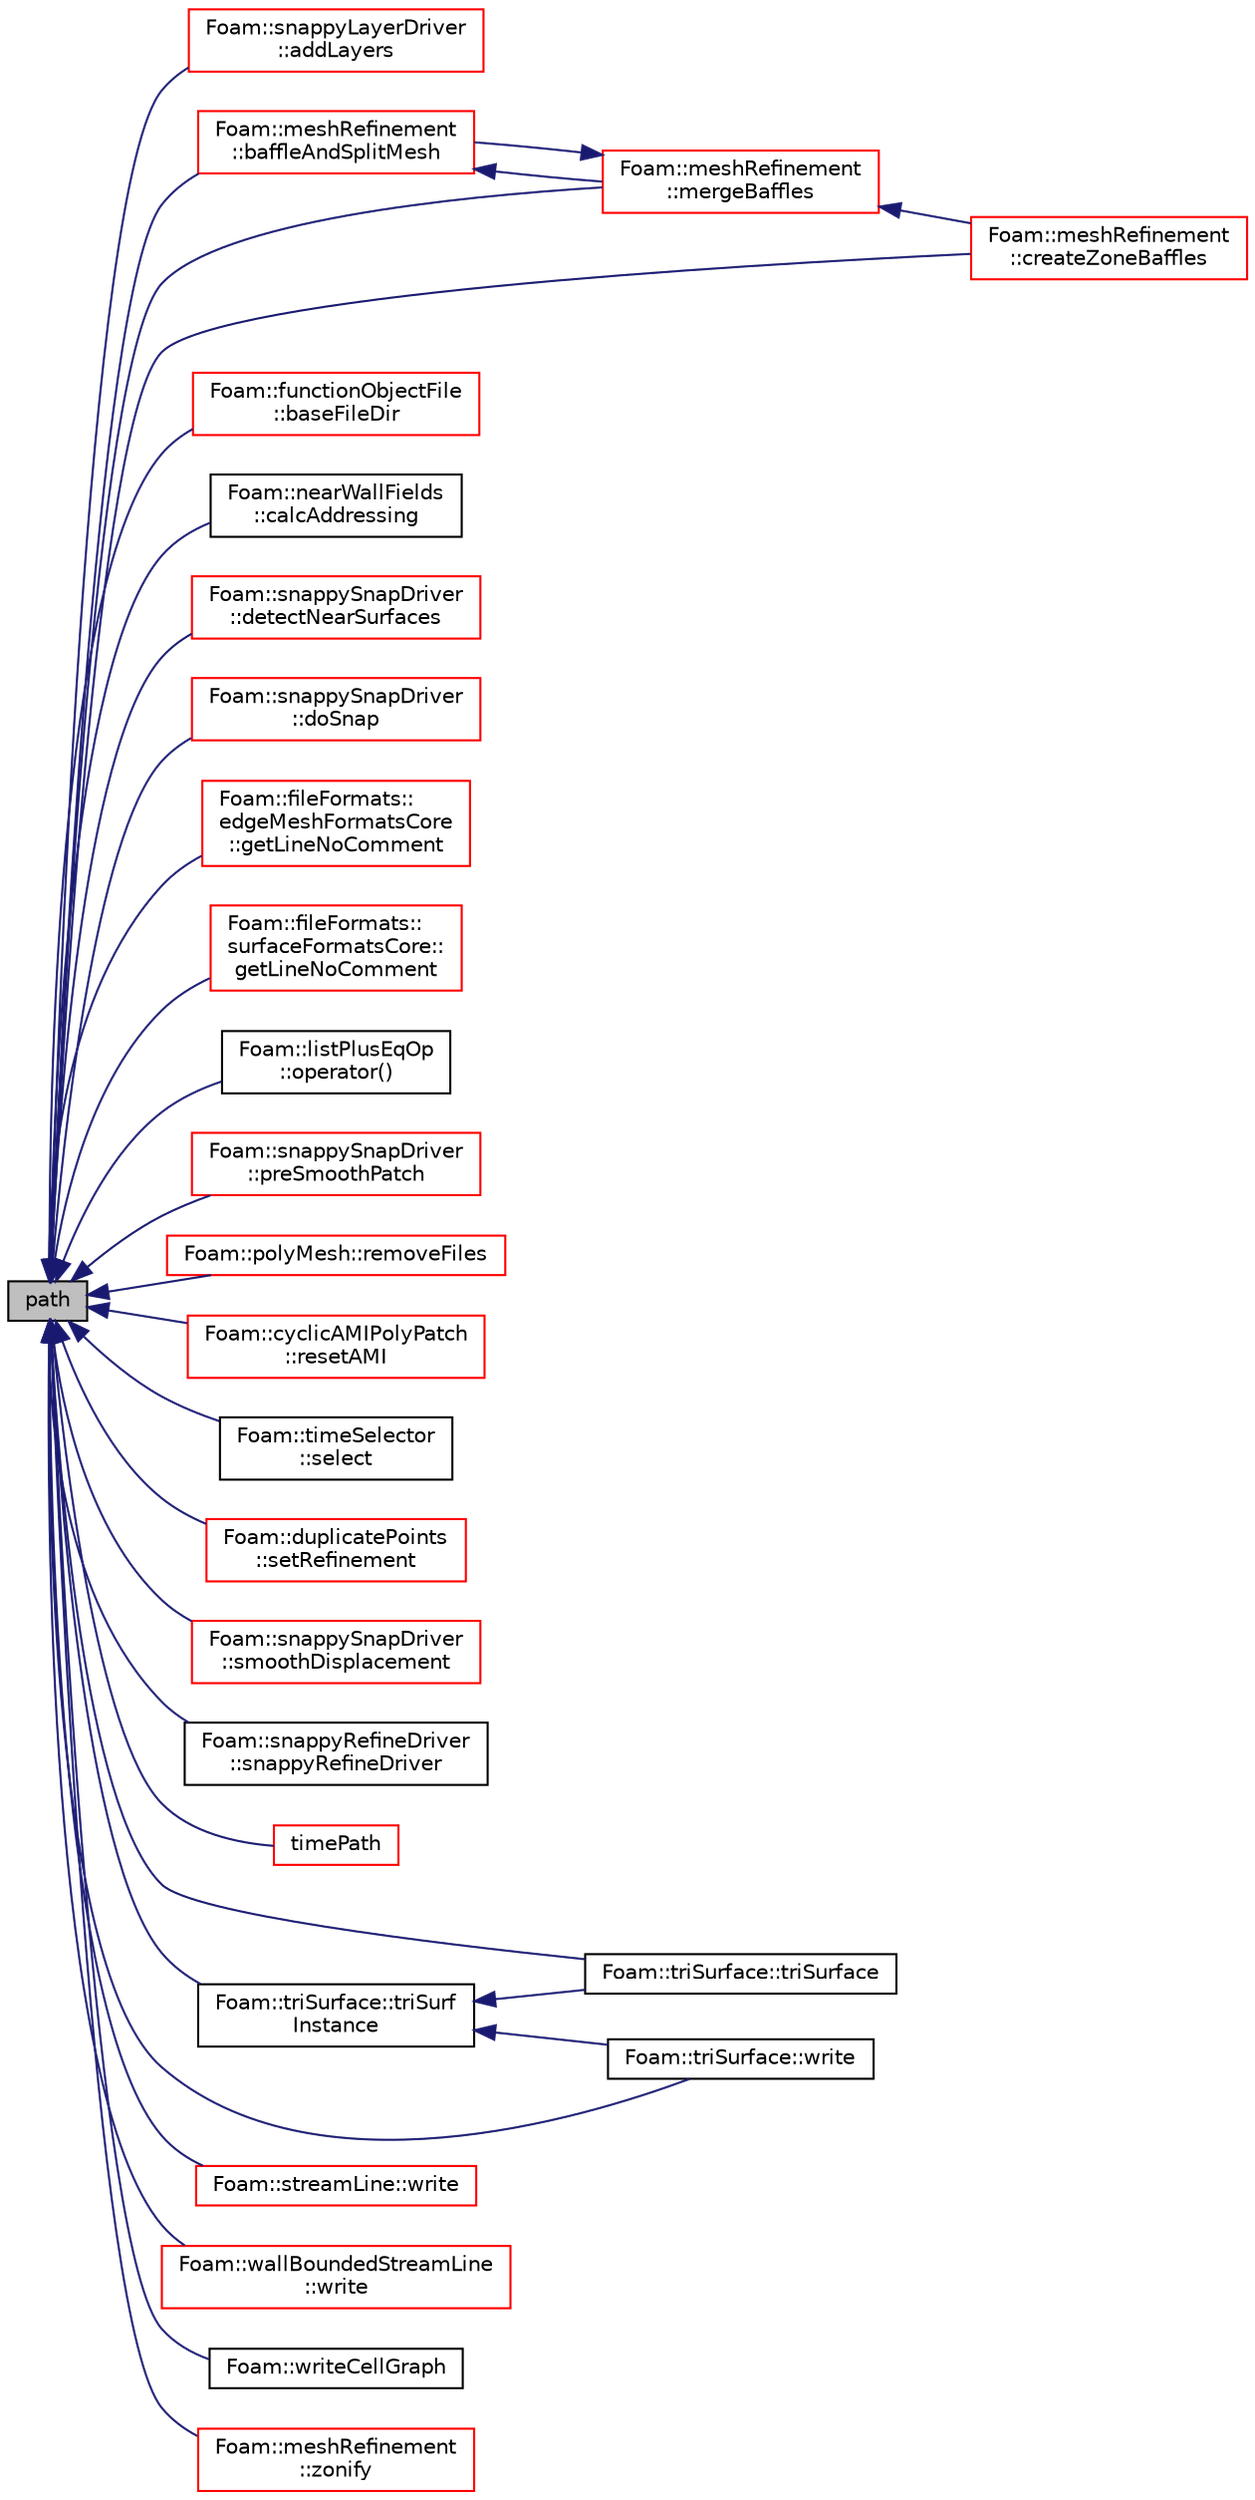 digraph "path"
{
  bgcolor="transparent";
  edge [fontname="Helvetica",fontsize="10",labelfontname="Helvetica",labelfontsize="10"];
  node [fontname="Helvetica",fontsize="10",shape=record];
  rankdir="LR";
  Node1 [label="path",height=0.2,width=0.4,color="black", fillcolor="grey75", style="filled", fontcolor="black"];
  Node1 -> Node2 [dir="back",color="midnightblue",fontsize="10",style="solid",fontname="Helvetica"];
  Node2 [label="Foam::snappyLayerDriver\l::addLayers",height=0.2,width=0.4,color="red",URL="$a02419.html#a2654851d1ffedc26e8ff1424f7097ba6",tooltip="Add cell layers. "];
  Node1 -> Node3 [dir="back",color="midnightblue",fontsize="10",style="solid",fontname="Helvetica"];
  Node3 [label="Foam::meshRefinement\l::baffleAndSplitMesh",height=0.2,width=0.4,color="red",URL="$a01498.html#acb8d36155594ec3a96e6b94925c85881",tooltip="Split off unreachable areas of mesh. "];
  Node3 -> Node4 [dir="back",color="midnightblue",fontsize="10",style="solid",fontname="Helvetica"];
  Node4 [label="Foam::meshRefinement\l::mergeBaffles",height=0.2,width=0.4,color="red",URL="$a01498.html#aa959f1ef1377d3a4eaac5ff099280e50",tooltip="Merge baffles. Gets pairs of faces. "];
  Node4 -> Node3 [dir="back",color="midnightblue",fontsize="10",style="solid",fontname="Helvetica"];
  Node4 -> Node5 [dir="back",color="midnightblue",fontsize="10",style="solid",fontname="Helvetica"];
  Node5 [label="Foam::meshRefinement\l::createZoneBaffles",height=0.2,width=0.4,color="red",URL="$a01498.html#a79af0bcc267d8fda8b3f4e683cac915b",tooltip="Create baffles for faces straddling zoned surfaces. Return. "];
  Node1 -> Node6 [dir="back",color="midnightblue",fontsize="10",style="solid",fontname="Helvetica"];
  Node6 [label="Foam::functionObjectFile\l::baseFileDir",height=0.2,width=0.4,color="red",URL="$a00881.html#a5fcb779680675270b18a614f9a87f1e0",tooltip="Return the base directory for output. "];
  Node1 -> Node7 [dir="back",color="midnightblue",fontsize="10",style="solid",fontname="Helvetica"];
  Node7 [label="Foam::nearWallFields\l::calcAddressing",height=0.2,width=0.4,color="black",URL="$a01610.html#a7097a017d4eac4116d58a3cdbf507891",tooltip="Calculate addressing from cells back to patch faces. "];
  Node1 -> Node5 [dir="back",color="midnightblue",fontsize="10",style="solid",fontname="Helvetica"];
  Node1 -> Node8 [dir="back",color="midnightblue",fontsize="10",style="solid",fontname="Helvetica"];
  Node8 [label="Foam::snappySnapDriver\l::detectNearSurfaces",height=0.2,width=0.4,color="red",URL="$a02421.html#a1f0aa6841e7a037db0a22342f828e761",tooltip="Per patch point override displacement if in gap situation. "];
  Node1 -> Node9 [dir="back",color="midnightblue",fontsize="10",style="solid",fontname="Helvetica"];
  Node9 [label="Foam::snappySnapDriver\l::doSnap",height=0.2,width=0.4,color="red",URL="$a02421.html#adf0870a8be4483ecdb73b26b20d027ee"];
  Node1 -> Node10 [dir="back",color="midnightblue",fontsize="10",style="solid",fontname="Helvetica"];
  Node10 [label="Foam::fileFormats::\ledgeMeshFormatsCore\l::getLineNoComment",height=0.2,width=0.4,color="red",URL="$a00629.html#a0498e06dcbcd776540014fb90e2600c4",tooltip="Read non-comment line. "];
  Node1 -> Node11 [dir="back",color="midnightblue",fontsize="10",style="solid",fontname="Helvetica"];
  Node11 [label="Foam::fileFormats::\lsurfaceFormatsCore::\lgetLineNoComment",height=0.2,width=0.4,color="red",URL="$a02550.html#a0498e06dcbcd776540014fb90e2600c4",tooltip="Read non-comment line. "];
  Node1 -> Node4 [dir="back",color="midnightblue",fontsize="10",style="solid",fontname="Helvetica"];
  Node1 -> Node12 [dir="back",color="midnightblue",fontsize="10",style="solid",fontname="Helvetica"];
  Node12 [label="Foam::listPlusEqOp\l::operator()",height=0.2,width=0.4,color="black",URL="$a01391.html#ae4420a9fd791f5ab9ebad1a3150ba899"];
  Node1 -> Node13 [dir="back",color="midnightblue",fontsize="10",style="solid",fontname="Helvetica"];
  Node13 [label="Foam::snappySnapDriver\l::preSmoothPatch",height=0.2,width=0.4,color="red",URL="$a02421.html#a5328524e4037f1f8ecb542c16492d6b9",tooltip="Smooth the mesh (patch and internal) to increase visibility. "];
  Node1 -> Node14 [dir="back",color="midnightblue",fontsize="10",style="solid",fontname="Helvetica"];
  Node14 [label="Foam::polyMesh::removeFiles",height=0.2,width=0.4,color="red",URL="$a01949.html#a09edd7861f5967d75396d1138415fc1b",tooltip="Remove all files from mesh instance. "];
  Node1 -> Node15 [dir="back",color="midnightblue",fontsize="10",style="solid",fontname="Helvetica"];
  Node15 [label="Foam::cyclicAMIPolyPatch\l::resetAMI",height=0.2,width=0.4,color="red",URL="$a00482.html#ac378774325ececbf6413adfeeaa2a68f",tooltip="Reset the AMI interpolator. "];
  Node1 -> Node16 [dir="back",color="midnightblue",fontsize="10",style="solid",fontname="Helvetica"];
  Node16 [label="Foam::timeSelector\l::select",height=0.2,width=0.4,color="black",URL="$a02685.html#aff23faf6fd7ed47ea9628c6daa0d16ab",tooltip="Return the set of times selected based on the argList options. "];
  Node1 -> Node17 [dir="back",color="midnightblue",fontsize="10",style="solid",fontname="Helvetica"];
  Node17 [label="Foam::duplicatePoints\l::setRefinement",height=0.2,width=0.4,color="red",URL="$a00602.html#a159a54964aa4001ff24e9fb05834750a",tooltip="Play commands into polyTopoChange to duplicate points. Gets. "];
  Node1 -> Node18 [dir="back",color="midnightblue",fontsize="10",style="solid",fontname="Helvetica"];
  Node18 [label="Foam::snappySnapDriver\l::smoothDisplacement",height=0.2,width=0.4,color="red",URL="$a02421.html#a8e306cb82a0529b700de58b7f164e657",tooltip="Smooth the displacement field to the internal. "];
  Node1 -> Node19 [dir="back",color="midnightblue",fontsize="10",style="solid",fontname="Helvetica"];
  Node19 [label="Foam::snappyRefineDriver\l::snappyRefineDriver",height=0.2,width=0.4,color="black",URL="$a02420.html#a5675da79b1a5d194aa113611d3b9e024",tooltip="Construct from components. "];
  Node1 -> Node20 [dir="back",color="midnightblue",fontsize="10",style="solid",fontname="Helvetica"];
  Node20 [label="timePath",height=0.2,width=0.4,color="red",URL="$a02679.html#aaa23ffa3c0097d1ee601ffba3a9dee8b",tooltip="Return current time path. "];
  Node1 -> Node21 [dir="back",color="midnightblue",fontsize="10",style="solid",fontname="Helvetica"];
  Node21 [label="Foam::triSurface::triSurface",height=0.2,width=0.4,color="black",URL="$a02754.html#a1e801ccbd13f3043e0d37b3a07cddc9a",tooltip="Construct from objectRegistry. "];
  Node1 -> Node22 [dir="back",color="midnightblue",fontsize="10",style="solid",fontname="Helvetica"];
  Node22 [label="Foam::triSurface::triSurf\lInstance",height=0.2,width=0.4,color="black",URL="$a02754.html#a1ab8d8beae9ae13c09674c78df71224a",tooltip="Name of triSurface directory to use. "];
  Node22 -> Node21 [dir="back",color="midnightblue",fontsize="10",style="solid",fontname="Helvetica"];
  Node22 -> Node23 [dir="back",color="midnightblue",fontsize="10",style="solid",fontname="Helvetica"];
  Node23 [label="Foam::triSurface::write",height=0.2,width=0.4,color="black",URL="$a02754.html#a1f84b402c96b3dea5423fb68b440e06d",tooltip="Write to database. "];
  Node1 -> Node24 [dir="back",color="midnightblue",fontsize="10",style="solid",fontname="Helvetica"];
  Node24 [label="Foam::streamLine::write",height=0.2,width=0.4,color="red",URL="$a02522.html#aac759501cf6c7895a70eecbef0226ae1",tooltip="Calculate the field average data and write. "];
  Node1 -> Node25 [dir="back",color="midnightblue",fontsize="10",style="solid",fontname="Helvetica"];
  Node25 [label="Foam::wallBoundedStreamLine\l::write",height=0.2,width=0.4,color="red",URL="$a02922.html#aac759501cf6c7895a70eecbef0226ae1",tooltip="Calculate the field average data and write. "];
  Node1 -> Node23 [dir="back",color="midnightblue",fontsize="10",style="solid",fontname="Helvetica"];
  Node1 -> Node26 [dir="back",color="midnightblue",fontsize="10",style="solid",fontname="Helvetica"];
  Node26 [label="Foam::writeCellGraph",height=0.2,width=0.4,color="black",URL="$a10958.html#a47137e670f997e073d939332ed3b14f8"];
  Node1 -> Node27 [dir="back",color="midnightblue",fontsize="10",style="solid",fontname="Helvetica"];
  Node27 [label="Foam::meshRefinement\l::zonify",height=0.2,width=0.4,color="red",URL="$a01498.html#a90cf965dfe02eb20f11a4a8c6035747f",tooltip="Put faces/cells into zones according to surface specification. "];
}
